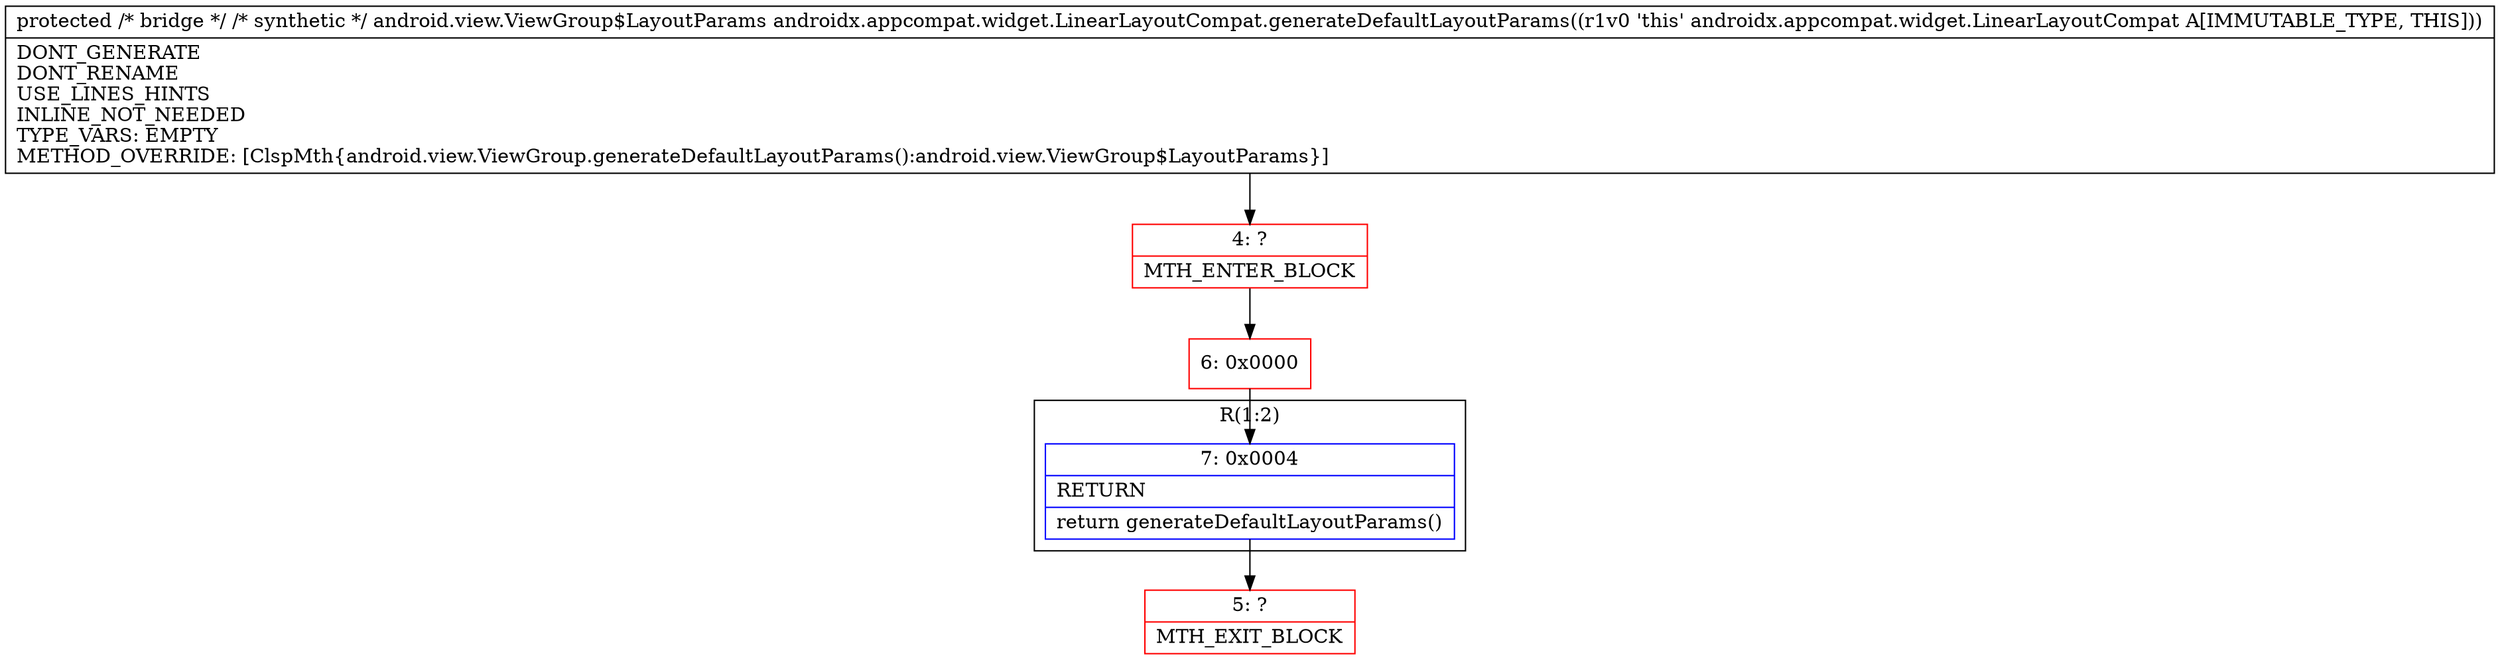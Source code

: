 digraph "CFG forandroidx.appcompat.widget.LinearLayoutCompat.generateDefaultLayoutParams()Landroid\/view\/ViewGroup$LayoutParams;" {
subgraph cluster_Region_621006552 {
label = "R(1:2)";
node [shape=record,color=blue];
Node_7 [shape=record,label="{7\:\ 0x0004|RETURN\l|return generateDefaultLayoutParams()\l}"];
}
Node_4 [shape=record,color=red,label="{4\:\ ?|MTH_ENTER_BLOCK\l}"];
Node_6 [shape=record,color=red,label="{6\:\ 0x0000}"];
Node_5 [shape=record,color=red,label="{5\:\ ?|MTH_EXIT_BLOCK\l}"];
MethodNode[shape=record,label="{protected \/* bridge *\/ \/* synthetic *\/ android.view.ViewGroup$LayoutParams androidx.appcompat.widget.LinearLayoutCompat.generateDefaultLayoutParams((r1v0 'this' androidx.appcompat.widget.LinearLayoutCompat A[IMMUTABLE_TYPE, THIS]))  | DONT_GENERATE\lDONT_RENAME\lUSE_LINES_HINTS\lINLINE_NOT_NEEDED\lTYPE_VARS: EMPTY\lMETHOD_OVERRIDE: [ClspMth\{android.view.ViewGroup.generateDefaultLayoutParams():android.view.ViewGroup$LayoutParams\}]\l}"];
MethodNode -> Node_4;Node_7 -> Node_5;
Node_4 -> Node_6;
Node_6 -> Node_7;
}

